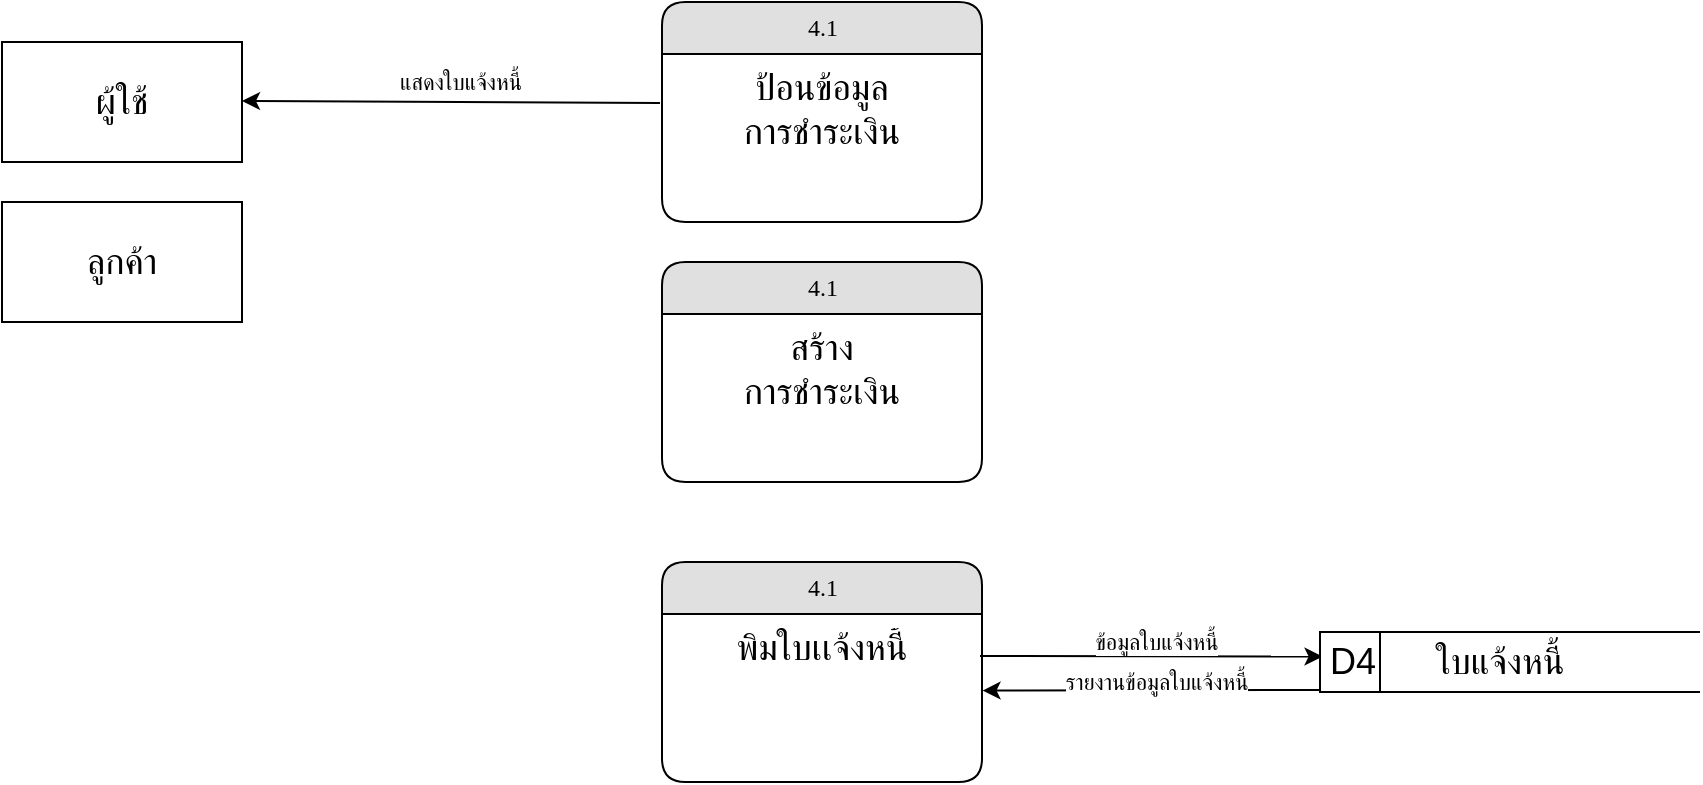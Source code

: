 <mxfile version="25.0.3">
  <diagram name="Page-1" id="Yg2shiZlltUR3JBGu61J">
    <mxGraphModel dx="2353" dy="600" grid="1" gridSize="10" guides="1" tooltips="1" connect="1" arrows="1" fold="1" page="1" pageScale="1" pageWidth="1100" pageHeight="850" math="0" shadow="0">
      <root>
        <mxCell id="0" />
        <mxCell id="1" parent="0" />
        <mxCell id="RP7gnlEKmlGgfkmG5srv-1" value="4.1" style="swimlane;html=1;fontStyle=0;childLayout=stackLayout;horizontal=1;startSize=26;fillColor=#e0e0e0;horizontalStack=0;resizeParent=1;resizeLast=0;collapsible=1;marginBottom=0;swimlaneFillColor=#ffffff;align=center;rounded=1;shadow=0;comic=0;labelBackgroundColor=none;strokeWidth=1;fontFamily=Verdana;fontSize=12" parent="1" vertex="1">
          <mxGeometry x="-70" y="600" width="160" height="110" as="geometry" />
        </mxCell>
        <mxCell id="RP7gnlEKmlGgfkmG5srv-2" value="&lt;span style=&quot;font-size: 18px;&quot;&gt;พิมใบเเจ้งหนี้&lt;/span&gt;" style="text;html=1;strokeColor=none;fillColor=none;spacingLeft=4;spacingRight=4;whiteSpace=wrap;overflow=hidden;rotatable=0;points=[[0,0.5],[1,0.5]];portConstraint=eastwest;align=center;" parent="RP7gnlEKmlGgfkmG5srv-1" vertex="1">
          <mxGeometry y="26" width="160" height="54" as="geometry" />
        </mxCell>
        <mxCell id="RP7gnlEKmlGgfkmG5srv-4" value="" style="endArrow=classic;html=1;rounded=0;exitX=0.992;exitY=0.389;exitDx=0;exitDy=0;exitPerimeter=0;entryX=0;entryY=0.242;entryDx=0;entryDy=0;entryPerimeter=0;" parent="1" edge="1">
          <mxGeometry width="50" height="50" relative="1" as="geometry">
            <mxPoint x="89.0" y="647.006" as="sourcePoint" />
            <mxPoint x="260.28" y="647.26" as="targetPoint" />
            <Array as="points" />
          </mxGeometry>
        </mxCell>
        <mxCell id="RP7gnlEKmlGgfkmG5srv-5" value="" style="endArrow=classic;html=1;rounded=0;exitX=-0.001;exitY=0.799;exitDx=0;exitDy=0;exitPerimeter=0;entryX=1;entryY=0.709;entryDx=0;entryDy=0;entryPerimeter=0;" parent="1" edge="1">
          <mxGeometry width="50" height="50" relative="1" as="geometry">
            <mxPoint x="260.09" y="663.97" as="sourcePoint" />
            <mxPoint x="90.28" y="664.286" as="targetPoint" />
            <Array as="points" />
          </mxGeometry>
        </mxCell>
        <mxCell id="RP7gnlEKmlGgfkmG5srv-6" value="" style="endArrow=classic;html=1;rounded=0;exitX=-0.003;exitY=0.826;exitDx=0;exitDy=0;entryX=1;entryY=0.833;entryDx=0;entryDy=0;entryPerimeter=0;exitPerimeter=0;" parent="1" edge="1">
          <mxGeometry width="50" height="50" relative="1" as="geometry">
            <mxPoint x="-71" y="370.5" as="sourcePoint" />
            <mxPoint x="-280" y="369.5" as="targetPoint" />
            <Array as="points" />
          </mxGeometry>
        </mxCell>
        <mxCell id="RP7gnlEKmlGgfkmG5srv-7" value="แสดงใบแจ้งหนี้" style="edgeLabel;html=1;align=center;verticalAlign=middle;resizable=0;points=[];" parent="RP7gnlEKmlGgfkmG5srv-6" vertex="1" connectable="0">
          <mxGeometry x="0.072" y="-2" relative="1" as="geometry">
            <mxPoint x="12" y="-8" as="offset" />
          </mxGeometry>
        </mxCell>
        <mxCell id="RP7gnlEKmlGgfkmG5srv-8" value="ข้อมูลใบแจ้งหนี้" style="edgeLabel;html=1;align=center;verticalAlign=middle;resizable=0;points=[];" parent="RP7gnlEKmlGgfkmG5srv-6" vertex="1" connectable="0">
          <mxGeometry x="0.072" y="-2" relative="1" as="geometry">
            <mxPoint x="360" y="272" as="offset" />
          </mxGeometry>
        </mxCell>
        <mxCell id="RP7gnlEKmlGgfkmG5srv-9" value="รายงานข้อมูลใบแจ้งหนี้" style="edgeLabel;html=1;align=center;verticalAlign=middle;resizable=0;points=[];" parent="RP7gnlEKmlGgfkmG5srv-6" vertex="1" connectable="0">
          <mxGeometry x="0.072" y="-2" relative="1" as="geometry">
            <mxPoint x="360" y="292" as="offset" />
          </mxGeometry>
        </mxCell>
        <mxCell id="RP7gnlEKmlGgfkmG5srv-24" value="" style="group" parent="1" vertex="1" connectable="0">
          <mxGeometry x="259" y="635" width="190" height="30" as="geometry" />
        </mxCell>
        <mxCell id="RP7gnlEKmlGgfkmG5srv-25" value="&lt;font style=&quot;font-size: 18px;&quot;&gt;D4&lt;/font&gt;" style="html=1;dashed=0;whiteSpace=wrap;shape=mxgraph.dfd.dataStoreID;align=left;spacingLeft=3;points=[[0,0],[0.5,0],[1,0],[0,0.5],[1,0.5],[0,1],[0.5,1],[1,1]];container=0;" parent="RP7gnlEKmlGgfkmG5srv-24" vertex="1">
          <mxGeometry width="190" height="30" as="geometry" />
        </mxCell>
        <mxCell id="RP7gnlEKmlGgfkmG5srv-26" value="&lt;font style=&quot;font-size: 18px;&quot;&gt;ใบแจ้งหนี้&lt;/font&gt;" style="text;strokeColor=none;align=center;fillColor=none;html=1;verticalAlign=middle;whiteSpace=wrap;rounded=0;" parent="RP7gnlEKmlGgfkmG5srv-24" vertex="1">
          <mxGeometry x="50" width="80" height="30" as="geometry" />
        </mxCell>
        <mxCell id="M2LqZ55FSaOCobkQqA4t-1" value="&lt;span style=&quot;font-size: 18px;&quot;&gt;ลูกค้า&lt;/span&gt;" style="rounded=0;whiteSpace=wrap;html=1;" vertex="1" parent="1">
          <mxGeometry x="-400" y="420" width="120" height="60" as="geometry" />
        </mxCell>
        <mxCell id="M2LqZ55FSaOCobkQqA4t-2" value="&lt;span style=&quot;font-size: 18px;&quot;&gt;ผู้ใช้&lt;/span&gt;" style="rounded=0;whiteSpace=wrap;html=1;" vertex="1" parent="1">
          <mxGeometry x="-400" y="340" width="120" height="60" as="geometry" />
        </mxCell>
        <mxCell id="M2LqZ55FSaOCobkQqA4t-3" value="4.1" style="swimlane;html=1;fontStyle=0;childLayout=stackLayout;horizontal=1;startSize=26;fillColor=#e0e0e0;horizontalStack=0;resizeParent=1;resizeLast=0;collapsible=1;marginBottom=0;swimlaneFillColor=#ffffff;align=center;rounded=1;shadow=0;comic=0;labelBackgroundColor=none;strokeWidth=1;fontFamily=Verdana;fontSize=12" vertex="1" parent="1">
          <mxGeometry x="-70" y="320" width="160" height="110" as="geometry" />
        </mxCell>
        <mxCell id="M2LqZ55FSaOCobkQqA4t-4" value="&lt;span style=&quot;font-size: 18px;&quot;&gt;ป้อนข้อมูล&lt;/span&gt;&lt;div&gt;&lt;span style=&quot;font-size: 18px;&quot;&gt;การชำระเงิน&lt;/span&gt;&lt;/div&gt;" style="text;html=1;strokeColor=none;fillColor=none;spacingLeft=4;spacingRight=4;whiteSpace=wrap;overflow=hidden;rotatable=0;points=[[0,0.5],[1,0.5]];portConstraint=eastwest;align=center;" vertex="1" parent="M2LqZ55FSaOCobkQqA4t-3">
          <mxGeometry y="26" width="160" height="54" as="geometry" />
        </mxCell>
        <mxCell id="M2LqZ55FSaOCobkQqA4t-5" value="4.1" style="swimlane;html=1;fontStyle=0;childLayout=stackLayout;horizontal=1;startSize=26;fillColor=#e0e0e0;horizontalStack=0;resizeParent=1;resizeLast=0;collapsible=1;marginBottom=0;swimlaneFillColor=#ffffff;align=center;rounded=1;shadow=0;comic=0;labelBackgroundColor=none;strokeWidth=1;fontFamily=Verdana;fontSize=12" vertex="1" parent="1">
          <mxGeometry x="-70" y="450" width="160" height="110" as="geometry" />
        </mxCell>
        <mxCell id="M2LqZ55FSaOCobkQqA4t-6" value="&lt;font style=&quot;font-size: 18px;&quot;&gt;สร้าง&lt;/font&gt;&lt;br&gt;&lt;div&gt;&lt;span style=&quot;font-size: 18px;&quot;&gt;การชำระเงิน&lt;/span&gt;&lt;/div&gt;" style="text;html=1;strokeColor=none;fillColor=none;spacingLeft=4;spacingRight=4;whiteSpace=wrap;overflow=hidden;rotatable=0;points=[[0,0.5],[1,0.5]];portConstraint=eastwest;align=center;" vertex="1" parent="M2LqZ55FSaOCobkQqA4t-5">
          <mxGeometry y="26" width="160" height="54" as="geometry" />
        </mxCell>
      </root>
    </mxGraphModel>
  </diagram>
</mxfile>
